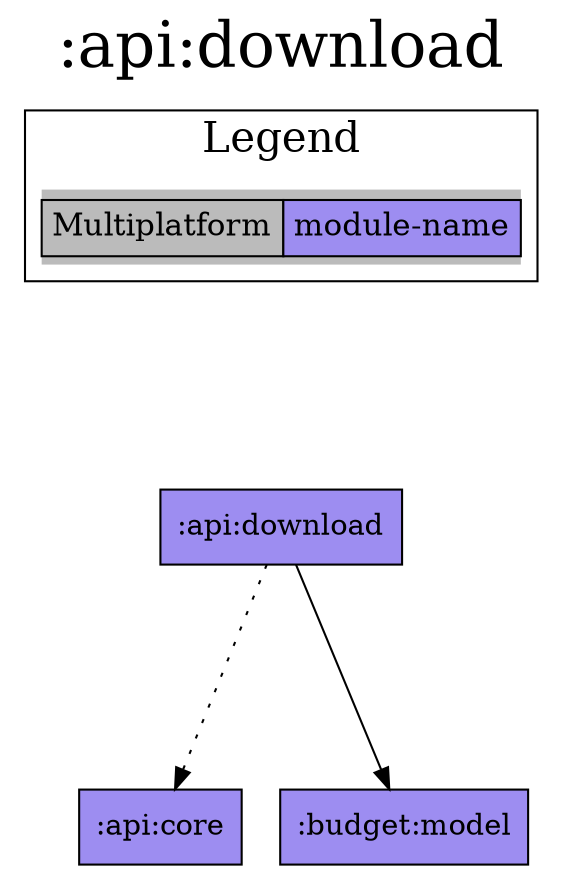 digraph {
edge ["dir"="forward"]
graph ["dpi"="100","label"=":api:download","labelloc"="t","fontsize"="30","ranksep"="1.5","rankdir"="TB"]
node ["style"="filled"]
":api:core" ["fillcolor"="#9D8DF1","shape"="box"]
":api:download" ["fillcolor"="#9D8DF1","shape"="box"]
":budget:model" ["fillcolor"="#9D8DF1","shape"="box"]
{
edge ["dir"="none"]
graph ["rank"="same"]
}
":api:download" -> ":api:core" ["style"="dotted"]
":api:download" -> ":budget:model"
subgraph "cluster_legend" {
edge ["dir"="none"]
graph ["label"="Legend","fontsize"="20"]
"Legend" ["style"="filled","fillcolor"="#bbbbbb","shape"="none","margin"="0","fontsize"="15","label"=<
<TABLE BORDER="0" CELLBORDER="1" CELLSPACING="0" CELLPADDING="4">
<TR><TD>Multiplatform</TD><TD BGCOLOR="#9D8DF1">module-name</TD></TR>
</TABLE>
>]
} -> ":api:download" ["style"="invis"]
}
